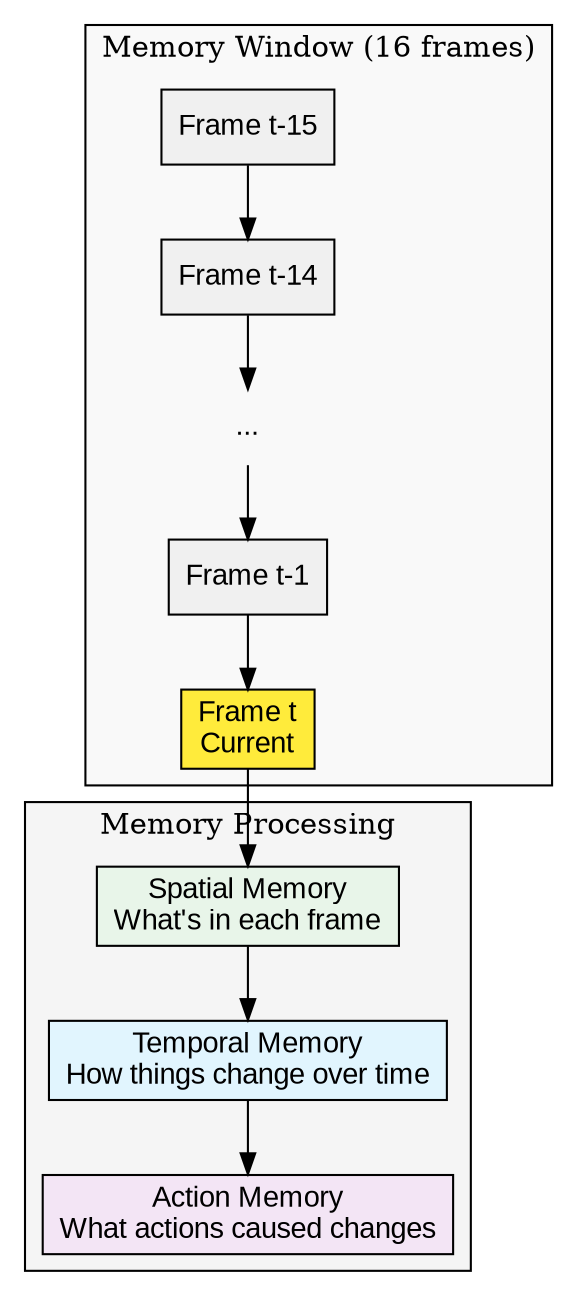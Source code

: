 digraph MemoryArchitecture {
    rankdir=TD;
    node [shape=box, style=filled, fontname="Arial"];
    
    subgraph cluster_memory_window {
        label="Memory Window (16 frames)";
        style=filled;
        fillcolor="#f9f9f9";
        
        frame_t15 [label="Frame t-15", fillcolor="#f0f0f0"];
        frame_t14 [label="Frame t-14", fillcolor="#f0f0f0"];
        dots1 [label="...", shape=none, fillcolor=none];
        frame_t1 [label="Frame t-1", fillcolor="#f0f0f0"];
        frame_t [label="Frame t\nCurrent", fillcolor="#ffeb3b"];
        
        frame_t15 -> frame_t14;
        frame_t14 -> dots1;
        dots1 -> frame_t1;
        frame_t1 -> frame_t;
    }
    
    subgraph cluster_memory_processing {
        label="Memory Processing";
        style=filled;
        fillcolor="#f5f5f5";
        
        spatial_memory [label="Spatial Memory\nWhat's in each frame", fillcolor="#e8f5e9"];
        temporal_memory [label="Temporal Memory\nHow things change over time", fillcolor="#e1f5fe"];
        action_memory [label="Action Memory\nWhat actions caused changes", fillcolor="#f3e5f5"];
        
        spatial_memory -> temporal_memory;
        temporal_memory -> action_memory;
    }
    
    frame_t -> spatial_memory;
}

